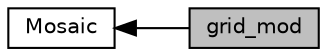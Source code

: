 digraph "grid_mod"
{
  edge [fontname="Helvetica",fontsize="10",labelfontname="Helvetica",labelfontsize="10"];
  node [fontname="Helvetica",fontsize="10",shape=box];
  rankdir=LR;
  Node2 [label="Mosaic",height=0.2,width=0.4,color="black", fillcolor="white", style="filled",URL="$group__mosaic.html",tooltip="Modules and associated files in the mosaic directory."];
  Node1 [label="grid_mod",height=0.2,width=0.4,color="black", fillcolor="grey75", style="filled", fontcolor="black",tooltip="Routines for grid calculations."];
  Node2->Node1 [shape=plaintext, dir="back", style="solid"];
}
